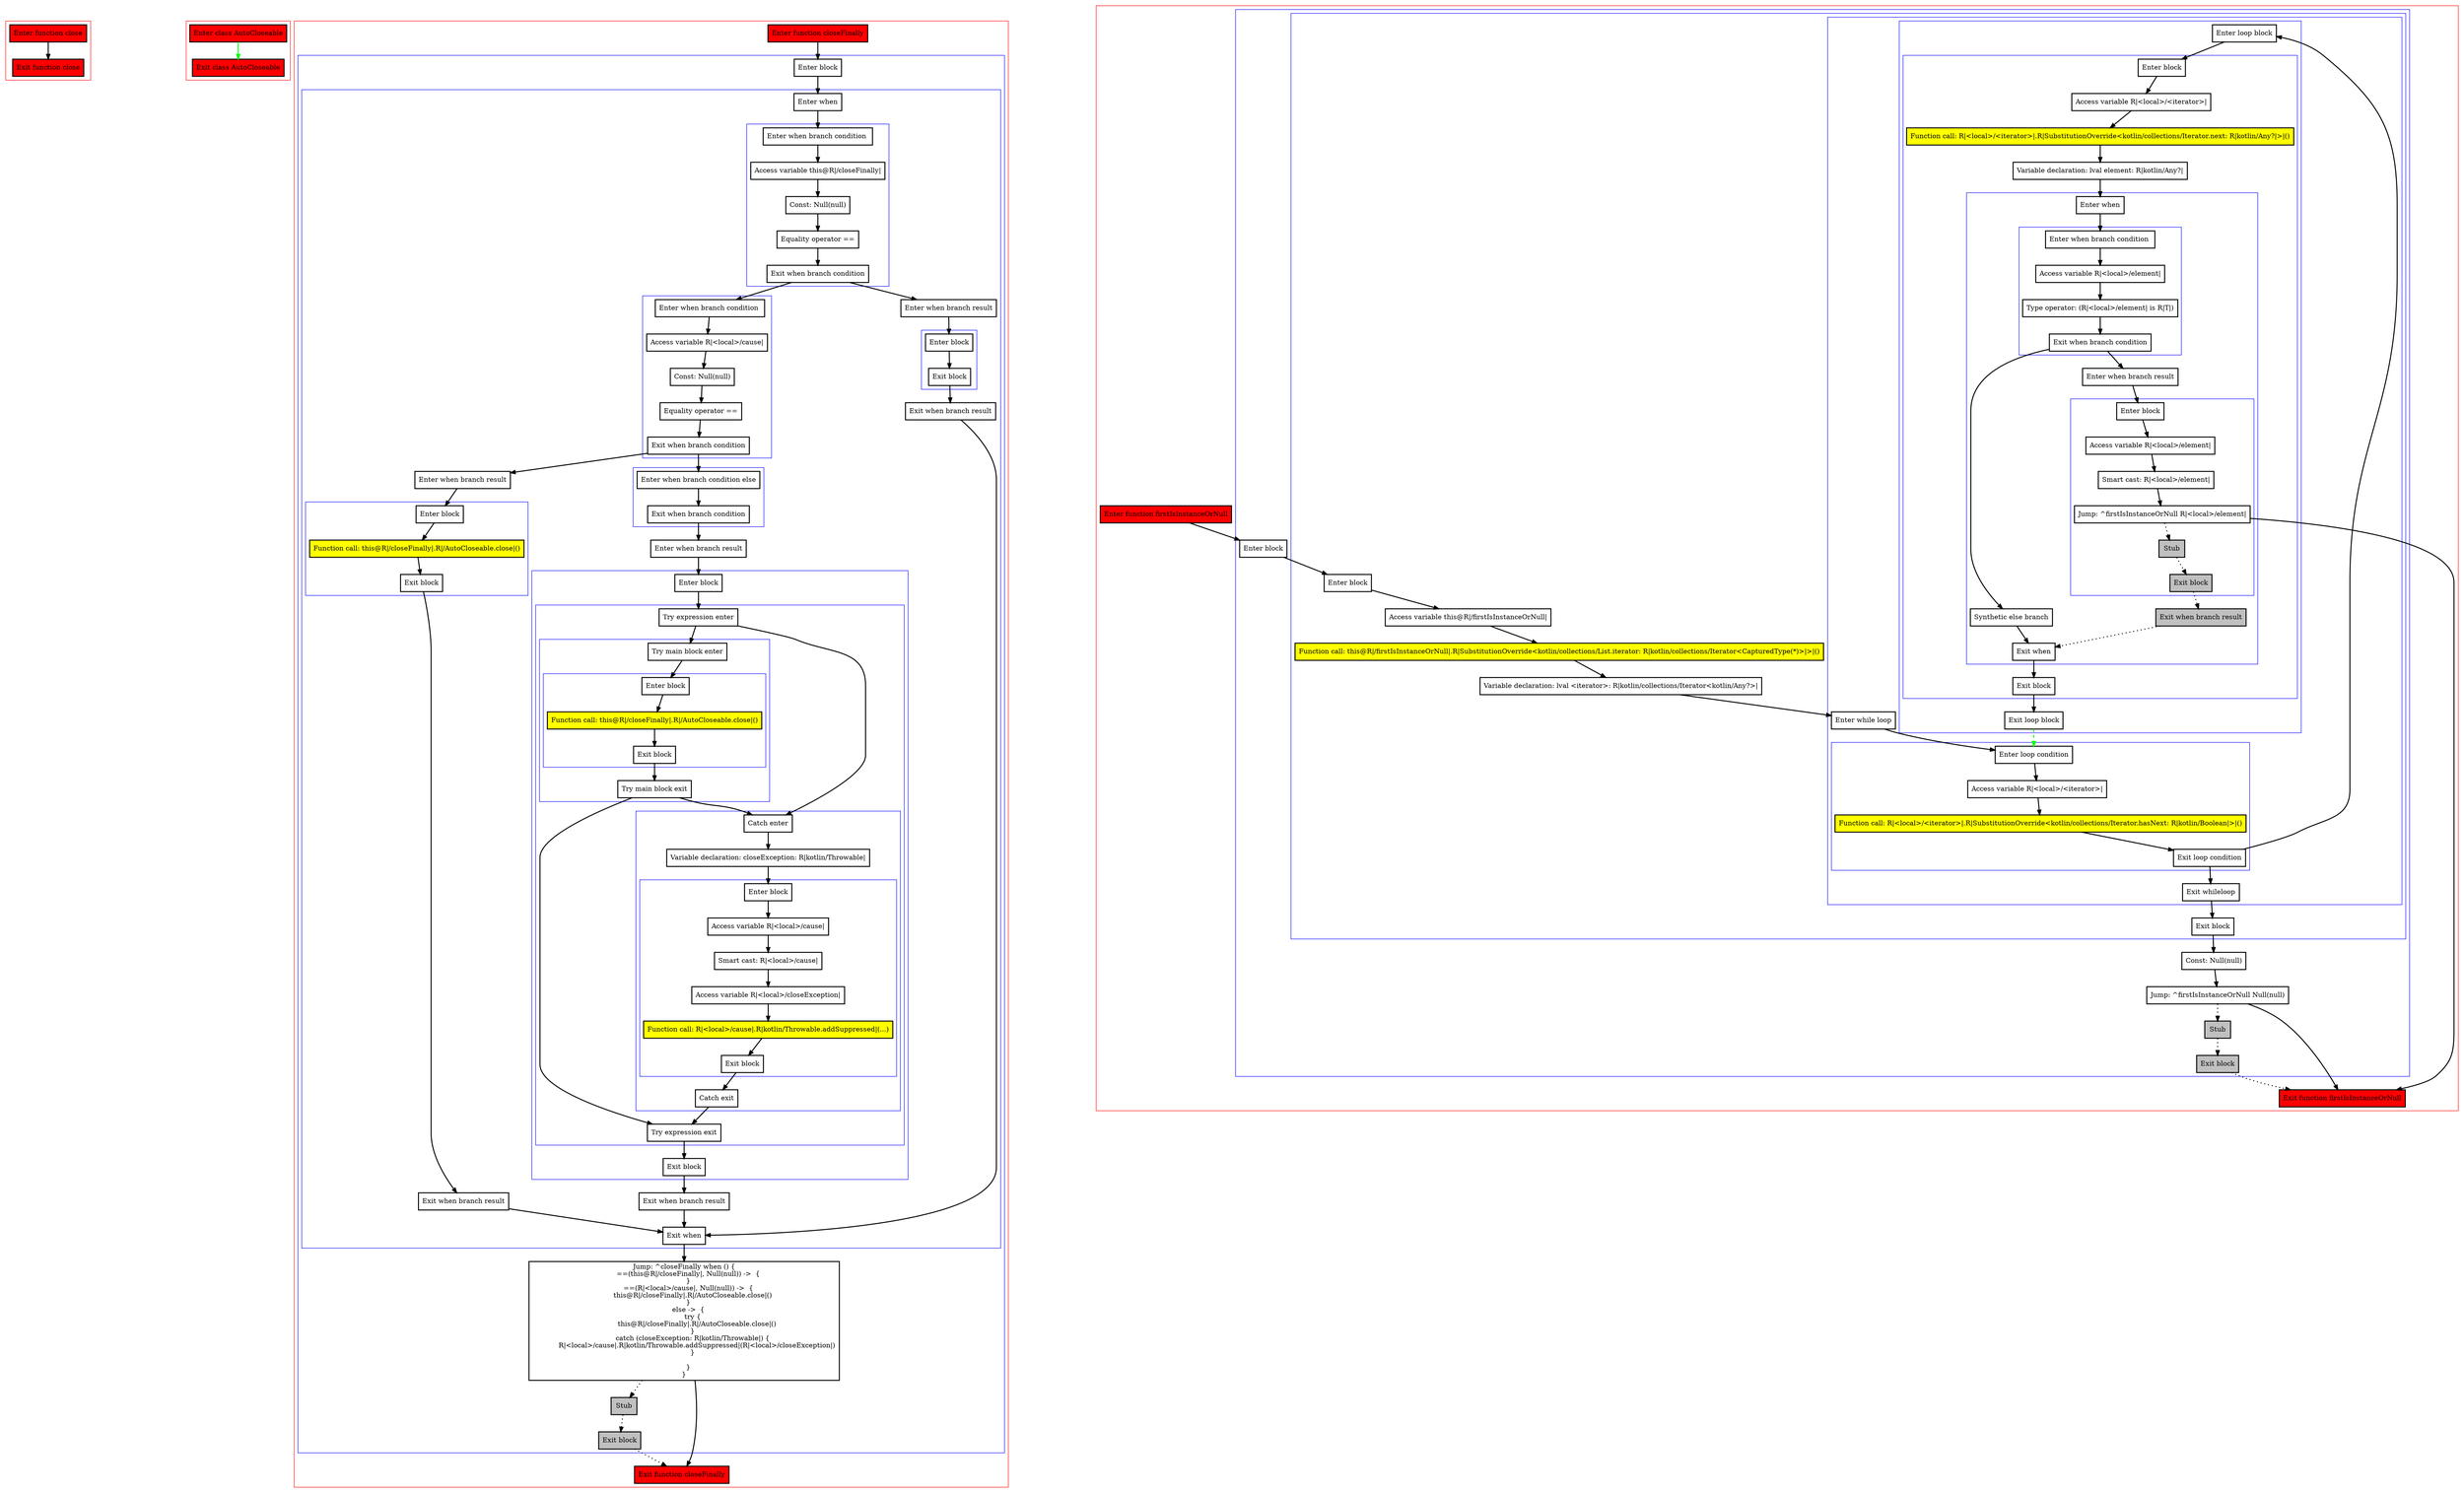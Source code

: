 digraph complex_kt {
    graph [nodesep=3]
    node [shape=box penwidth=2]
    edge [penwidth=2]

    subgraph cluster_0 {
        color=red
        0 [label="Enter function close" style="filled" fillcolor=red];
        1 [label="Exit function close" style="filled" fillcolor=red];
    }
    0 -> {1};

    subgraph cluster_1 {
        color=red
        2 [label="Enter class AutoCloseable" style="filled" fillcolor=red];
        3 [label="Exit class AutoCloseable" style="filled" fillcolor=red];
    }
    2 -> {3} [color=green];

    subgraph cluster_2 {
        color=red
        4 [label="Enter function closeFinally" style="filled" fillcolor=red];
        subgraph cluster_3 {
            color=blue
            5 [label="Enter block"];
            subgraph cluster_4 {
                color=blue
                6 [label="Enter when"];
                subgraph cluster_5 {
                    color=blue
                    7 [label="Enter when branch condition "];
                    8 [label="Access variable this@R|/closeFinally|"];
                    9 [label="Const: Null(null)"];
                    10 [label="Equality operator =="];
                    11 [label="Exit when branch condition"];
                }
                subgraph cluster_6 {
                    color=blue
                    12 [label="Enter when branch condition "];
                    13 [label="Access variable R|<local>/cause|"];
                    14 [label="Const: Null(null)"];
                    15 [label="Equality operator =="];
                    16 [label="Exit when branch condition"];
                }
                subgraph cluster_7 {
                    color=blue
                    17 [label="Enter when branch condition else"];
                    18 [label="Exit when branch condition"];
                }
                19 [label="Enter when branch result"];
                subgraph cluster_8 {
                    color=blue
                    20 [label="Enter block"];
                    subgraph cluster_9 {
                        color=blue
                        21 [label="Try expression enter"];
                        subgraph cluster_10 {
                            color=blue
                            22 [label="Try main block enter"];
                            subgraph cluster_11 {
                                color=blue
                                23 [label="Enter block"];
                                24 [label="Function call: this@R|/closeFinally|.R|/AutoCloseable.close|()" style="filled" fillcolor=yellow];
                                25 [label="Exit block"];
                            }
                            26 [label="Try main block exit"];
                        }
                        subgraph cluster_12 {
                            color=blue
                            27 [label="Catch enter"];
                            28 [label="Variable declaration: closeException: R|kotlin/Throwable|"];
                            subgraph cluster_13 {
                                color=blue
                                29 [label="Enter block"];
                                30 [label="Access variable R|<local>/cause|"];
                                31 [label="Smart cast: R|<local>/cause|"];
                                32 [label="Access variable R|<local>/closeException|"];
                                33 [label="Function call: R|<local>/cause|.R|kotlin/Throwable.addSuppressed|(...)" style="filled" fillcolor=yellow];
                                34 [label="Exit block"];
                            }
                            35 [label="Catch exit"];
                        }
                        36 [label="Try expression exit"];
                    }
                    37 [label="Exit block"];
                }
                38 [label="Exit when branch result"];
                39 [label="Enter when branch result"];
                subgraph cluster_14 {
                    color=blue
                    40 [label="Enter block"];
                    41 [label="Function call: this@R|/closeFinally|.R|/AutoCloseable.close|()" style="filled" fillcolor=yellow];
                    42 [label="Exit block"];
                }
                43 [label="Exit when branch result"];
                44 [label="Enter when branch result"];
                subgraph cluster_15 {
                    color=blue
                    45 [label="Enter block"];
                    46 [label="Exit block"];
                }
                47 [label="Exit when branch result"];
                48 [label="Exit when"];
            }
            49 [label="Jump: ^closeFinally when () {
    ==(this@R|/closeFinally|, Null(null)) ->  {
    }
    ==(R|<local>/cause|, Null(null)) ->  {
        this@R|/closeFinally|.R|/AutoCloseable.close|()
    }
    else ->  {
        try {
            this@R|/closeFinally|.R|/AutoCloseable.close|()
        }
        catch (closeException: R|kotlin/Throwable|) {
            R|<local>/cause|.R|kotlin/Throwable.addSuppressed|(R|<local>/closeException|)
        }

    }
}
"];
            50 [label="Stub" style="filled" fillcolor=gray];
            51 [label="Exit block" style="filled" fillcolor=gray];
        }
        52 [label="Exit function closeFinally" style="filled" fillcolor=red];
    }
    4 -> {5};
    5 -> {6};
    6 -> {7};
    7 -> {8};
    8 -> {9};
    9 -> {10};
    10 -> {11};
    11 -> {12 44};
    12 -> {13};
    13 -> {14};
    14 -> {15};
    15 -> {16};
    16 -> {17 39};
    17 -> {18};
    18 -> {19};
    19 -> {20};
    20 -> {21};
    21 -> {22 27};
    22 -> {23};
    23 -> {24};
    24 -> {25};
    25 -> {26};
    26 -> {27 36};
    27 -> {28};
    28 -> {29};
    29 -> {30};
    30 -> {31};
    31 -> {32};
    32 -> {33};
    33 -> {34};
    34 -> {35};
    35 -> {36};
    36 -> {37};
    37 -> {38};
    38 -> {48};
    39 -> {40};
    40 -> {41};
    41 -> {42};
    42 -> {43};
    43 -> {48};
    44 -> {45};
    45 -> {46};
    46 -> {47};
    47 -> {48};
    48 -> {49};
    49 -> {52};
    49 -> {50} [style=dotted];
    50 -> {51} [style=dotted];
    51 -> {52} [style=dotted];

    subgraph cluster_16 {
        color=red
        53 [label="Enter function firstIsInstanceOrNull" style="filled" fillcolor=red];
        subgraph cluster_17 {
            color=blue
            54 [label="Enter block"];
            subgraph cluster_18 {
                color=blue
                55 [label="Enter block"];
                56 [label="Access variable this@R|/firstIsInstanceOrNull|"];
                57 [label="Function call: this@R|/firstIsInstanceOrNull|.R|SubstitutionOverride<kotlin/collections/List.iterator: R|kotlin/collections/Iterator<CapturedType(*)>|>|()" style="filled" fillcolor=yellow];
                58 [label="Variable declaration: lval <iterator>: R|kotlin/collections/Iterator<kotlin/Any?>|"];
                subgraph cluster_19 {
                    color=blue
                    59 [label="Enter while loop"];
                    subgraph cluster_20 {
                        color=blue
                        60 [label="Enter loop condition"];
                        61 [label="Access variable R|<local>/<iterator>|"];
                        62 [label="Function call: R|<local>/<iterator>|.R|SubstitutionOverride<kotlin/collections/Iterator.hasNext: R|kotlin/Boolean|>|()" style="filled" fillcolor=yellow];
                        63 [label="Exit loop condition"];
                    }
                    subgraph cluster_21 {
                        color=blue
                        64 [label="Enter loop block"];
                        subgraph cluster_22 {
                            color=blue
                            65 [label="Enter block"];
                            66 [label="Access variable R|<local>/<iterator>|"];
                            67 [label="Function call: R|<local>/<iterator>|.R|SubstitutionOverride<kotlin/collections/Iterator.next: R|kotlin/Any?|>|()" style="filled" fillcolor=yellow];
                            68 [label="Variable declaration: lval element: R|kotlin/Any?|"];
                            subgraph cluster_23 {
                                color=blue
                                69 [label="Enter when"];
                                subgraph cluster_24 {
                                    color=blue
                                    70 [label="Enter when branch condition "];
                                    71 [label="Access variable R|<local>/element|"];
                                    72 [label="Type operator: (R|<local>/element| is R|T|)"];
                                    73 [label="Exit when branch condition"];
                                }
                                74 [label="Synthetic else branch"];
                                75 [label="Enter when branch result"];
                                subgraph cluster_25 {
                                    color=blue
                                    76 [label="Enter block"];
                                    77 [label="Access variable R|<local>/element|"];
                                    78 [label="Smart cast: R|<local>/element|"];
                                    79 [label="Jump: ^firstIsInstanceOrNull R|<local>/element|"];
                                    80 [label="Stub" style="filled" fillcolor=gray];
                                    81 [label="Exit block" style="filled" fillcolor=gray];
                                }
                                82 [label="Exit when branch result" style="filled" fillcolor=gray];
                                83 [label="Exit when"];
                            }
                            84 [label="Exit block"];
                        }
                        85 [label="Exit loop block"];
                    }
                    86 [label="Exit whileloop"];
                }
                87 [label="Exit block"];
            }
            88 [label="Const: Null(null)"];
            89 [label="Jump: ^firstIsInstanceOrNull Null(null)"];
            90 [label="Stub" style="filled" fillcolor=gray];
            91 [label="Exit block" style="filled" fillcolor=gray];
        }
        92 [label="Exit function firstIsInstanceOrNull" style="filled" fillcolor=red];
    }
    53 -> {54};
    54 -> {55};
    55 -> {56};
    56 -> {57};
    57 -> {58};
    58 -> {59};
    59 -> {60};
    60 -> {61};
    61 -> {62};
    62 -> {63};
    63 -> {64 86};
    64 -> {65};
    65 -> {66};
    66 -> {67};
    67 -> {68};
    68 -> {69};
    69 -> {70};
    70 -> {71};
    71 -> {72};
    72 -> {73};
    73 -> {74 75};
    74 -> {83};
    75 -> {76};
    76 -> {77};
    77 -> {78};
    78 -> {79};
    79 -> {92};
    79 -> {80} [style=dotted];
    80 -> {81} [style=dotted];
    81 -> {82} [style=dotted];
    82 -> {83} [style=dotted];
    83 -> {84};
    84 -> {85};
    85 -> {60} [color=green style=dashed];
    86 -> {87};
    87 -> {88};
    88 -> {89};
    89 -> {92};
    89 -> {90} [style=dotted];
    90 -> {91} [style=dotted];
    91 -> {92} [style=dotted];

}
